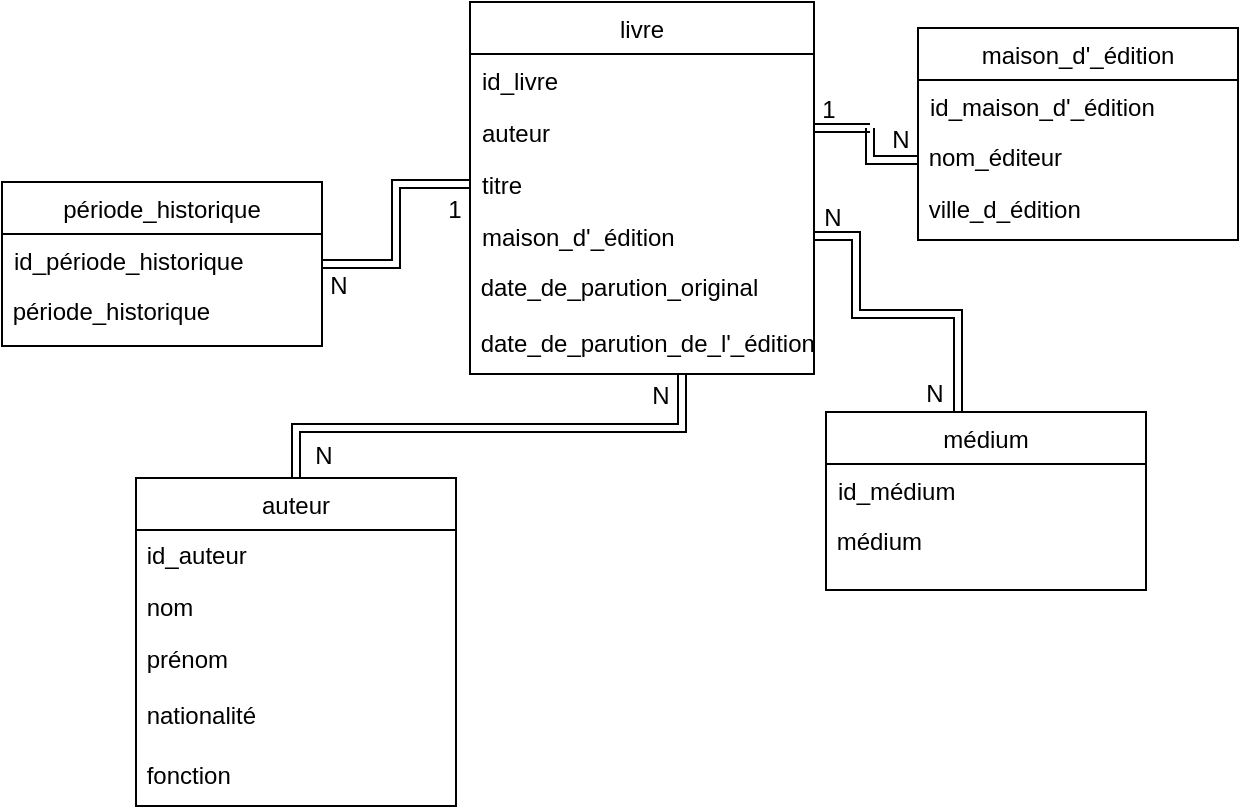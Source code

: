 <mxfile version="21.1.1" type="github">
  <diagram id="C5RBs43oDa-KdzZeNtuy" name="Page-1">
    <mxGraphModel dx="794" dy="428" grid="0" gridSize="10" guides="1" tooltips="1" connect="1" arrows="1" fold="1" page="1" pageScale="1" pageWidth="827" pageHeight="1169" math="0" shadow="0">
      <root>
        <mxCell id="WIyWlLk6GJQsqaUBKTNV-0" />
        <mxCell id="WIyWlLk6GJQsqaUBKTNV-1" parent="WIyWlLk6GJQsqaUBKTNV-0" />
        <mxCell id="zkfFHV4jXpPFQw0GAbJ--0" value="livre" style="swimlane;fontStyle=0;align=center;verticalAlign=top;childLayout=stackLayout;horizontal=1;startSize=26;horizontalStack=0;resizeParent=1;resizeLast=0;collapsible=1;marginBottom=0;rounded=0;shadow=0;strokeWidth=1;" parent="WIyWlLk6GJQsqaUBKTNV-1" vertex="1">
          <mxGeometry x="301" y="130" width="172" height="186" as="geometry">
            <mxRectangle x="230" y="140" width="160" height="26" as="alternateBounds" />
          </mxGeometry>
        </mxCell>
        <mxCell id="zkfFHV4jXpPFQw0GAbJ--1" value="id_livre" style="text;align=left;verticalAlign=top;spacingLeft=4;spacingRight=4;overflow=hidden;rotatable=0;points=[[0,0.5],[1,0.5]];portConstraint=eastwest;" parent="zkfFHV4jXpPFQw0GAbJ--0" vertex="1">
          <mxGeometry y="26" width="172" height="26" as="geometry" />
        </mxCell>
        <mxCell id="zkfFHV4jXpPFQw0GAbJ--2" value="auteur" style="text;align=left;verticalAlign=top;spacingLeft=4;spacingRight=4;overflow=hidden;rotatable=0;points=[[0,0.5],[1,0.5]];portConstraint=eastwest;rounded=0;shadow=0;html=0;" parent="zkfFHV4jXpPFQw0GAbJ--0" vertex="1">
          <mxGeometry y="52" width="172" height="26" as="geometry" />
        </mxCell>
        <mxCell id="zkfFHV4jXpPFQw0GAbJ--3" value="titre&#xa;" style="text;align=left;verticalAlign=top;spacingLeft=4;spacingRight=4;overflow=hidden;rotatable=0;points=[[0,0.5],[1,0.5]];portConstraint=eastwest;rounded=0;shadow=0;html=0;" parent="zkfFHV4jXpPFQw0GAbJ--0" vertex="1">
          <mxGeometry y="78" width="172" height="26" as="geometry" />
        </mxCell>
        <mxCell id="zkfFHV4jXpPFQw0GAbJ--5" value="maison_d&#39;_édition&#xa;" style="text;align=left;verticalAlign=top;spacingLeft=4;spacingRight=4;overflow=hidden;rotatable=0;points=[[0,0.5],[1,0.5]];portConstraint=eastwest;" parent="zkfFHV4jXpPFQw0GAbJ--0" vertex="1">
          <mxGeometry y="104" width="172" height="26" as="geometry" />
        </mxCell>
        <mxCell id="AKK54a6yUi9GbFM0Uy9x-10" value="&lt;div&gt;&amp;nbsp;date_de_parution_original&lt;/div&gt;" style="text;html=1;align=left;verticalAlign=middle;resizable=0;points=[];autosize=1;strokeColor=none;fillColor=none;" parent="zkfFHV4jXpPFQw0GAbJ--0" vertex="1">
          <mxGeometry y="130" width="172" height="26" as="geometry" />
        </mxCell>
        <mxCell id="AKK54a6yUi9GbFM0Uy9x-49" value="&lt;div align=&quot;left&quot;&gt;&amp;nbsp;date_de_parution_de_l&#39;_édition&lt;/div&gt;" style="text;html=1;strokeColor=none;fillColor=none;align=left;verticalAlign=middle;whiteSpace=wrap;rounded=0;" parent="zkfFHV4jXpPFQw0GAbJ--0" vertex="1">
          <mxGeometry y="156" width="172" height="30" as="geometry" />
        </mxCell>
        <mxCell id="zkfFHV4jXpPFQw0GAbJ--13" value="auteur" style="swimlane;fontStyle=0;align=center;verticalAlign=top;childLayout=stackLayout;horizontal=1;startSize=26;horizontalStack=0;resizeParent=1;resizeLast=0;collapsible=1;marginBottom=0;rounded=0;shadow=0;strokeWidth=1;" parent="WIyWlLk6GJQsqaUBKTNV-1" vertex="1">
          <mxGeometry x="134" y="368" width="160" height="164" as="geometry">
            <mxRectangle x="340" y="380" width="170" height="26" as="alternateBounds" />
          </mxGeometry>
        </mxCell>
        <mxCell id="AKK54a6yUi9GbFM0Uy9x-1" value="&lt;div align=&quot;left&quot;&gt;&amp;nbsp;id_auteur&lt;/div&gt;" style="text;html=1;align=left;verticalAlign=middle;resizable=0;points=[];autosize=1;strokeColor=none;fillColor=none;" parent="zkfFHV4jXpPFQw0GAbJ--13" vertex="1">
          <mxGeometry y="26" width="160" height="26" as="geometry" />
        </mxCell>
        <mxCell id="AKK54a6yUi9GbFM0Uy9x-4" value="&lt;div align=&quot;left&quot;&gt;&amp;nbsp;nom&lt;/div&gt;" style="text;html=1;align=left;verticalAlign=middle;resizable=0;points=[];autosize=1;strokeColor=none;fillColor=none;" parent="zkfFHV4jXpPFQw0GAbJ--13" vertex="1">
          <mxGeometry y="52" width="160" height="26" as="geometry" />
        </mxCell>
        <mxCell id="AKK54a6yUi9GbFM0Uy9x-8" value="&lt;div align=&quot;left&quot;&gt;&amp;nbsp;prénom&lt;/div&gt;" style="text;html=1;align=left;verticalAlign=middle;resizable=0;points=[];autosize=1;strokeColor=none;fillColor=none;" parent="zkfFHV4jXpPFQw0GAbJ--13" vertex="1">
          <mxGeometry y="78" width="160" height="26" as="geometry" />
        </mxCell>
        <mxCell id="1AFKuUBcrfnfAV6d4OMu-13" value="&amp;nbsp;nationalité" style="text;html=1;strokeColor=none;fillColor=none;align=left;verticalAlign=middle;whiteSpace=wrap;rounded=0;" vertex="1" parent="zkfFHV4jXpPFQw0GAbJ--13">
          <mxGeometry y="104" width="160" height="30" as="geometry" />
        </mxCell>
        <mxCell id="1AFKuUBcrfnfAV6d4OMu-14" value="&amp;nbsp;fonction" style="text;html=1;strokeColor=none;fillColor=none;align=left;verticalAlign=middle;whiteSpace=wrap;rounded=0;" vertex="1" parent="zkfFHV4jXpPFQw0GAbJ--13">
          <mxGeometry y="134" width="160" height="30" as="geometry" />
        </mxCell>
        <mxCell id="zkfFHV4jXpPFQw0GAbJ--16" value="" style="endArrow=block;endFill=0;shadow=0;strokeWidth=1;rounded=0;edgeStyle=elbowEdgeStyle;elbow=vertical;shape=link;" parent="WIyWlLk6GJQsqaUBKTNV-1" source="zkfFHV4jXpPFQw0GAbJ--13" target="zkfFHV4jXpPFQw0GAbJ--0" edge="1">
          <mxGeometry width="160" relative="1" as="geometry">
            <mxPoint x="210" y="373" as="sourcePoint" />
            <mxPoint x="310" y="271" as="targetPoint" />
            <Array as="points">
              <mxPoint x="407" y="343" />
              <mxPoint x="389" y="321" />
              <mxPoint x="323" y="326" />
            </Array>
          </mxGeometry>
        </mxCell>
        <mxCell id="zkfFHV4jXpPFQw0GAbJ--17" value="maison_d&#39;_édition" style="swimlane;fontStyle=0;align=center;verticalAlign=top;childLayout=stackLayout;horizontal=1;startSize=26;horizontalStack=0;resizeParent=1;resizeLast=0;collapsible=1;marginBottom=0;rounded=0;shadow=0;strokeWidth=1;" parent="WIyWlLk6GJQsqaUBKTNV-1" vertex="1">
          <mxGeometry x="525" y="143" width="160" height="106" as="geometry">
            <mxRectangle x="550" y="140" width="160" height="26" as="alternateBounds" />
          </mxGeometry>
        </mxCell>
        <mxCell id="zkfFHV4jXpPFQw0GAbJ--18" value="id_maison_d&#39;_édition" style="text;align=left;verticalAlign=top;spacingLeft=4;spacingRight=4;overflow=hidden;rotatable=0;points=[[0,0.5],[1,0.5]];portConstraint=eastwest;" parent="zkfFHV4jXpPFQw0GAbJ--17" vertex="1">
          <mxGeometry y="26" width="160" height="26" as="geometry" />
        </mxCell>
        <mxCell id="AKK54a6yUi9GbFM0Uy9x-17" value="&lt;div align=&quot;left&quot;&gt;&amp;nbsp;nom_éditeur&lt;/div&gt;" style="text;html=1;align=left;verticalAlign=middle;resizable=0;points=[];autosize=1;strokeColor=none;fillColor=none;" parent="zkfFHV4jXpPFQw0GAbJ--17" vertex="1">
          <mxGeometry y="52" width="160" height="26" as="geometry" />
        </mxCell>
        <mxCell id="AKK54a6yUi9GbFM0Uy9x-18" value="&lt;div align=&quot;left&quot;&gt;&amp;nbsp;ville_d_édition&lt;br&gt;&lt;/div&gt;" style="text;html=1;align=left;verticalAlign=middle;resizable=0;points=[];autosize=1;strokeColor=none;fillColor=none;" parent="zkfFHV4jXpPFQw0GAbJ--17" vertex="1">
          <mxGeometry y="78" width="160" height="26" as="geometry" />
        </mxCell>
        <mxCell id="AKK54a6yUi9GbFM0Uy9x-29" value="" style="edgeStyle=orthogonalEdgeStyle;rounded=0;orthogonalLoop=1;jettySize=auto;html=1;entryX=1;entryY=0.5;entryDx=0;entryDy=0;shape=link;" parent="WIyWlLk6GJQsqaUBKTNV-1" source="AKK54a6yUi9GbFM0Uy9x-22" target="zkfFHV4jXpPFQw0GAbJ--5" edge="1">
          <mxGeometry relative="1" as="geometry">
            <Array as="points">
              <mxPoint x="545" y="286" />
              <mxPoint x="494" y="286" />
              <mxPoint x="494" y="247" />
            </Array>
          </mxGeometry>
        </mxCell>
        <mxCell id="AKK54a6yUi9GbFM0Uy9x-22" value="médium" style="swimlane;fontStyle=0;align=center;verticalAlign=top;childLayout=stackLayout;horizontal=1;startSize=26;horizontalStack=0;resizeParent=1;resizeLast=0;collapsible=1;marginBottom=0;rounded=0;shadow=0;strokeWidth=1;" parent="WIyWlLk6GJQsqaUBKTNV-1" vertex="1">
          <mxGeometry x="479" y="335" width="160" height="89" as="geometry">
            <mxRectangle x="550" y="140" width="160" height="26" as="alternateBounds" />
          </mxGeometry>
        </mxCell>
        <mxCell id="AKK54a6yUi9GbFM0Uy9x-23" value="id_médium" style="text;align=left;verticalAlign=top;spacingLeft=4;spacingRight=4;overflow=hidden;rotatable=0;points=[[0,0.5],[1,0.5]];portConstraint=eastwest;" parent="AKK54a6yUi9GbFM0Uy9x-22" vertex="1">
          <mxGeometry y="26" width="160" height="26" as="geometry" />
        </mxCell>
        <mxCell id="AKK54a6yUi9GbFM0Uy9x-30" value="&amp;nbsp;médium" style="text;html=1;align=left;verticalAlign=middle;resizable=0;points=[];autosize=1;strokeColor=none;fillColor=none;" parent="AKK54a6yUi9GbFM0Uy9x-22" vertex="1">
          <mxGeometry y="52" width="160" height="26" as="geometry" />
        </mxCell>
        <mxCell id="AKK54a6yUi9GbFM0Uy9x-28" style="rounded=0;orthogonalLoop=1;jettySize=auto;html=1;entryX=0;entryY=0.5;entryDx=0;entryDy=0;edgeStyle=orthogonalEdgeStyle;shape=link;" parent="WIyWlLk6GJQsqaUBKTNV-1" source="AKK54a6yUi9GbFM0Uy9x-26" target="zkfFHV4jXpPFQw0GAbJ--3" edge="1">
          <mxGeometry relative="1" as="geometry" />
        </mxCell>
        <mxCell id="AKK54a6yUi9GbFM0Uy9x-26" value="période_historique" style="swimlane;fontStyle=0;align=center;verticalAlign=top;childLayout=stackLayout;horizontal=1;startSize=26;horizontalStack=0;resizeParent=1;resizeLast=0;collapsible=1;marginBottom=0;rounded=0;shadow=0;strokeWidth=1;" parent="WIyWlLk6GJQsqaUBKTNV-1" vertex="1">
          <mxGeometry x="67" y="220" width="160" height="82" as="geometry">
            <mxRectangle x="550" y="140" width="160" height="26" as="alternateBounds" />
          </mxGeometry>
        </mxCell>
        <mxCell id="AKK54a6yUi9GbFM0Uy9x-27" value="id_période_historique" style="text;align=left;verticalAlign=top;spacingLeft=4;spacingRight=4;overflow=hidden;rotatable=0;points=[[0,0.5],[1,0.5]];portConstraint=eastwest;" parent="AKK54a6yUi9GbFM0Uy9x-26" vertex="1">
          <mxGeometry y="26" width="160" height="26" as="geometry" />
        </mxCell>
        <mxCell id="AKK54a6yUi9GbFM0Uy9x-31" value="&amp;nbsp;période_historique" style="text;html=1;align=left;verticalAlign=middle;resizable=0;points=[];autosize=1;strokeColor=none;fillColor=none;" parent="AKK54a6yUi9GbFM0Uy9x-26" vertex="1">
          <mxGeometry y="52" width="160" height="26" as="geometry" />
        </mxCell>
        <mxCell id="zkfFHV4jXpPFQw0GAbJ--26" value="" style="endArrow=open;shadow=0;strokeWidth=1;rounded=0;endFill=1;edgeStyle=elbowEdgeStyle;elbow=vertical;shape=link;" parent="WIyWlLk6GJQsqaUBKTNV-1" target="zkfFHV4jXpPFQw0GAbJ--17" edge="1">
          <mxGeometry x="0.5" y="41" relative="1" as="geometry">
            <mxPoint x="501" y="193" as="sourcePoint" />
            <mxPoint x="540" y="192" as="targetPoint" />
            <mxPoint x="-40" y="32" as="offset" />
            <Array as="points">
              <mxPoint x="496" y="209" />
            </Array>
          </mxGeometry>
        </mxCell>
        <mxCell id="zkfFHV4jXpPFQw0GAbJ--28" value="" style="resizable=0;align=right;verticalAlign=bottom;labelBackgroundColor=none;fontSize=12;" parent="zkfFHV4jXpPFQw0GAbJ--26" connectable="0" vertex="1">
          <mxGeometry x="1" relative="1" as="geometry">
            <mxPoint x="-7" y="4" as="offset" />
          </mxGeometry>
        </mxCell>
        <mxCell id="AKK54a6yUi9GbFM0Uy9x-39" value="" style="endArrow=open;shadow=0;strokeWidth=1;rounded=0;endFill=1;edgeStyle=elbowEdgeStyle;elbow=vertical;shape=link;" parent="WIyWlLk6GJQsqaUBKTNV-1" source="zkfFHV4jXpPFQw0GAbJ--0" edge="1">
          <mxGeometry x="0.5" y="41" relative="1" as="geometry">
            <mxPoint x="461" y="209" as="sourcePoint" />
            <mxPoint x="501" y="193" as="targetPoint" />
            <mxPoint x="-40" y="32" as="offset" />
            <Array as="points" />
          </mxGeometry>
        </mxCell>
        <mxCell id="AKK54a6yUi9GbFM0Uy9x-40" value="" style="resizable=0;align=left;verticalAlign=bottom;labelBackgroundColor=none;fontSize=12;" parent="AKK54a6yUi9GbFM0Uy9x-39" connectable="0" vertex="1">
          <mxGeometry x="-1" relative="1" as="geometry">
            <mxPoint y="4" as="offset" />
          </mxGeometry>
        </mxCell>
        <mxCell id="1AFKuUBcrfnfAV6d4OMu-2" value="N" style="text;html=1;strokeColor=none;fillColor=none;align=center;verticalAlign=middle;whiteSpace=wrap;rounded=0;" vertex="1" parent="WIyWlLk6GJQsqaUBKTNV-1">
          <mxGeometry x="224" y="264" width="23" height="15" as="geometry" />
        </mxCell>
        <mxCell id="1AFKuUBcrfnfAV6d4OMu-3" value="N" style="text;html=1;strokeColor=none;fillColor=none;align=center;verticalAlign=middle;whiteSpace=wrap;rounded=0;" vertex="1" parent="WIyWlLk6GJQsqaUBKTNV-1">
          <mxGeometry x="213" y="345" width="30" height="23" as="geometry" />
        </mxCell>
        <mxCell id="1AFKuUBcrfnfAV6d4OMu-4" value="N" style="text;html=1;strokeColor=none;fillColor=none;align=center;verticalAlign=middle;whiteSpace=wrap;rounded=0;" vertex="1" parent="WIyWlLk6GJQsqaUBKTNV-1">
          <mxGeometry x="379" y="318" width="35" height="17" as="geometry" />
        </mxCell>
        <mxCell id="1AFKuUBcrfnfAV6d4OMu-5" value="N" style="text;html=1;strokeColor=none;fillColor=none;align=center;verticalAlign=middle;whiteSpace=wrap;rounded=0;" vertex="1" parent="WIyWlLk6GJQsqaUBKTNV-1">
          <mxGeometry x="455" y="223" width="55" height="29" as="geometry" />
        </mxCell>
        <mxCell id="1AFKuUBcrfnfAV6d4OMu-6" value="N" style="text;html=1;strokeColor=none;fillColor=none;align=center;verticalAlign=middle;whiteSpace=wrap;rounded=0;" vertex="1" parent="WIyWlLk6GJQsqaUBKTNV-1">
          <mxGeometry x="510" y="314" width="47" height="23" as="geometry" />
        </mxCell>
        <mxCell id="1AFKuUBcrfnfAV6d4OMu-8" value="1" style="text;html=1;strokeColor=none;fillColor=none;align=center;verticalAlign=middle;whiteSpace=wrap;rounded=0;" vertex="1" parent="WIyWlLk6GJQsqaUBKTNV-1">
          <mxGeometry x="461" y="171" width="39" height="26" as="geometry" />
        </mxCell>
        <mxCell id="1AFKuUBcrfnfAV6d4OMu-9" value="N" style="text;html=1;strokeColor=none;fillColor=none;align=center;verticalAlign=middle;whiteSpace=wrap;rounded=0;" vertex="1" parent="WIyWlLk6GJQsqaUBKTNV-1">
          <mxGeometry x="489" y="186" width="55" height="25" as="geometry" />
        </mxCell>
        <mxCell id="1AFKuUBcrfnfAV6d4OMu-12" value="1" style="text;html=1;strokeColor=none;fillColor=none;align=center;verticalAlign=middle;whiteSpace=wrap;rounded=0;" vertex="1" parent="WIyWlLk6GJQsqaUBKTNV-1">
          <mxGeometry x="271" y="219" width="45" height="30" as="geometry" />
        </mxCell>
      </root>
    </mxGraphModel>
  </diagram>
</mxfile>
